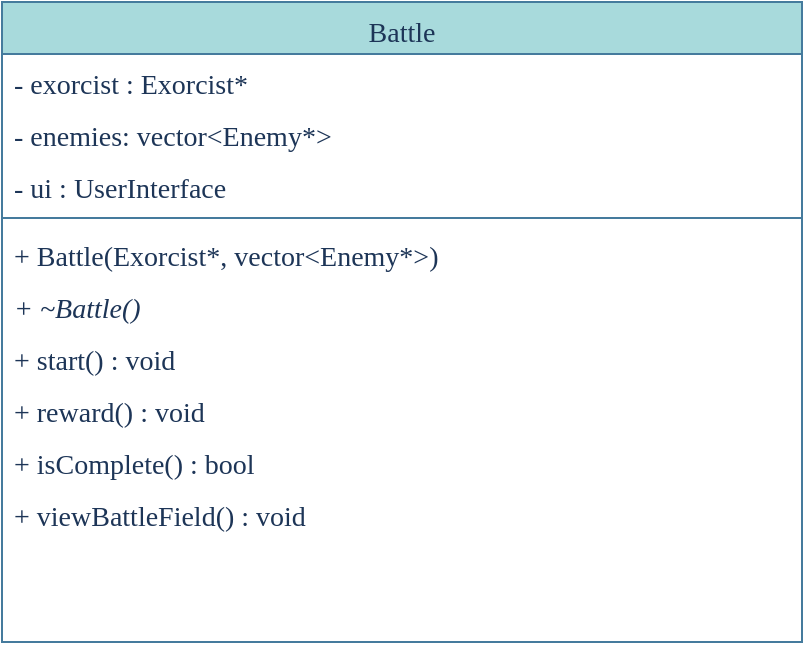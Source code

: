 <mxfile version="15.8.7" type="device"><diagram id="C5RBs43oDa-KdzZeNtuy" name="Page-1"><mxGraphModel dx="760" dy="997" grid="0" gridSize="10" guides="1" tooltips="1" connect="1" arrows="1" fold="1" page="0" pageScale="1" pageWidth="827" pageHeight="1169" background="none" math="0" shadow="0"><root><mxCell id="WIyWlLk6GJQsqaUBKTNV-0"/><mxCell id="WIyWlLk6GJQsqaUBKTNV-1" parent="WIyWlLk6GJQsqaUBKTNV-0"/><mxCell id="YDUJBOqGcDUM5naWig3k-31" value="Battle" style="swimlane;fontStyle=0;align=center;verticalAlign=top;childLayout=stackLayout;horizontal=1;startSize=26;horizontalStack=0;resizeParent=1;resizeLast=0;collapsible=1;marginBottom=0;rounded=0;shadow=0;strokeWidth=1;fontSize=14;fontFamily=Fira Code;fillColor=#A8DADC;strokeColor=#457B9D;fontColor=#1D3557;" parent="WIyWlLk6GJQsqaUBKTNV-1" vertex="1"><mxGeometry x="209" y="-363" width="400" height="320" as="geometry"><mxRectangle x="230" y="140" width="160" height="26" as="alternateBounds"/></mxGeometry></mxCell><mxCell id="YDUJBOqGcDUM5naWig3k-32" value="- exorcist : Exorcist*" style="text;align=left;verticalAlign=top;spacingLeft=4;spacingRight=4;overflow=hidden;rotatable=0;points=[[0,0.5],[1,0.5]];portConstraint=eastwest;fontSize=14;fontFamily=Fira Code;fontColor=#1D3557;" parent="YDUJBOqGcDUM5naWig3k-31" vertex="1"><mxGeometry y="26" width="400" height="26" as="geometry"/></mxCell><mxCell id="4WdeJ9UwCQDZwJex37eu-1" value="- enemies: vector&lt;Enemy*&gt;" style="text;align=left;verticalAlign=top;spacingLeft=4;spacingRight=4;overflow=hidden;rotatable=0;points=[[0,0.5],[1,0.5]];portConstraint=eastwest;fontSize=14;fontFamily=Fira Code;fontColor=#1D3557;" parent="YDUJBOqGcDUM5naWig3k-31" vertex="1"><mxGeometry y="52" width="400" height="26" as="geometry"/></mxCell><mxCell id="4WdeJ9UwCQDZwJex37eu-2" value="- ui : UserInterface" style="text;align=left;verticalAlign=top;spacingLeft=4;spacingRight=4;overflow=hidden;rotatable=0;points=[[0,0.5],[1,0.5]];portConstraint=eastwest;fontSize=14;fontFamily=Fira Code;fontColor=#1D3557;" parent="YDUJBOqGcDUM5naWig3k-31" vertex="1"><mxGeometry y="78" width="400" height="26" as="geometry"/></mxCell><mxCell id="YDUJBOqGcDUM5naWig3k-33" value="" style="line;html=1;strokeWidth=1;align=left;verticalAlign=middle;spacingTop=-1;spacingLeft=3;spacingRight=3;rotatable=0;labelPosition=right;points=[];portConstraint=eastwest;fontSize=14;fontFamily=Fira Code;labelBackgroundColor=#F1FAEE;fillColor=#A8DADC;strokeColor=#457B9D;fontColor=#1D3557;" parent="YDUJBOqGcDUM5naWig3k-31" vertex="1"><mxGeometry y="104" width="400" height="8" as="geometry"/></mxCell><mxCell id="gOQSrswObYFtaeSviO_f-1" value="+ Battle(Exorcist*, vector&lt;Enemy*&gt;)" style="text;align=left;verticalAlign=top;spacingLeft=4;spacingRight=4;overflow=hidden;rotatable=0;points=[[0,0.5],[1,0.5]];portConstraint=eastwest;fontSize=14;fontFamily=Fira Code;fontColor=#1D3557;" parent="YDUJBOqGcDUM5naWig3k-31" vertex="1"><mxGeometry y="112" width="400" height="26" as="geometry"/></mxCell><mxCell id="YDUJBOqGcDUM5naWig3k-35" value="+ ~Battle()" style="text;align=left;verticalAlign=top;spacingLeft=4;spacingRight=4;overflow=hidden;rotatable=0;points=[[0,0.5],[1,0.5]];portConstraint=eastwest;fontSize=14;fontFamily=Fira Code;fontColor=#1D3557;fontStyle=2" parent="YDUJBOqGcDUM5naWig3k-31" vertex="1"><mxGeometry y="138" width="400" height="26" as="geometry"/></mxCell><mxCell id="YDUJBOqGcDUM5naWig3k-37" value="+ start() : void" style="text;align=left;verticalAlign=top;spacingLeft=4;spacingRight=4;overflow=hidden;rotatable=0;points=[[0,0.5],[1,0.5]];portConstraint=eastwest;fontSize=14;fontFamily=Fira Code;fontColor=#1D3557;" parent="YDUJBOqGcDUM5naWig3k-31" vertex="1"><mxGeometry y="164" width="400" height="26" as="geometry"/></mxCell><mxCell id="gUbdZ-TuVwQ0qXiyrkIz-0" value="+ reward() : void" style="text;align=left;verticalAlign=top;spacingLeft=4;spacingRight=4;overflow=hidden;rotatable=0;points=[[0,0.5],[1,0.5]];portConstraint=eastwest;fontSize=14;fontFamily=Fira Code;fontColor=#1D3557;" vertex="1" parent="YDUJBOqGcDUM5naWig3k-31"><mxGeometry y="190" width="400" height="26" as="geometry"/></mxCell><mxCell id="gUbdZ-TuVwQ0qXiyrkIz-1" value="+ isComplete() : bool" style="text;align=left;verticalAlign=top;spacingLeft=4;spacingRight=4;overflow=hidden;rotatable=0;points=[[0,0.5],[1,0.5]];portConstraint=eastwest;fontSize=14;fontFamily=Fira Code;fontColor=#1D3557;" vertex="1" parent="YDUJBOqGcDUM5naWig3k-31"><mxGeometry y="216" width="400" height="26" as="geometry"/></mxCell><mxCell id="4WdeJ9UwCQDZwJex37eu-3" value="+ viewBattleField() : void" style="text;align=left;verticalAlign=top;spacingLeft=4;spacingRight=4;overflow=hidden;rotatable=0;points=[[0,0.5],[1,0.5]];portConstraint=eastwest;fontSize=14;fontFamily=Fira Code;fontColor=#1D3557;" parent="YDUJBOqGcDUM5naWig3k-31" vertex="1"><mxGeometry y="242" width="400" height="26" as="geometry"/></mxCell></root></mxGraphModel></diagram></mxfile>
